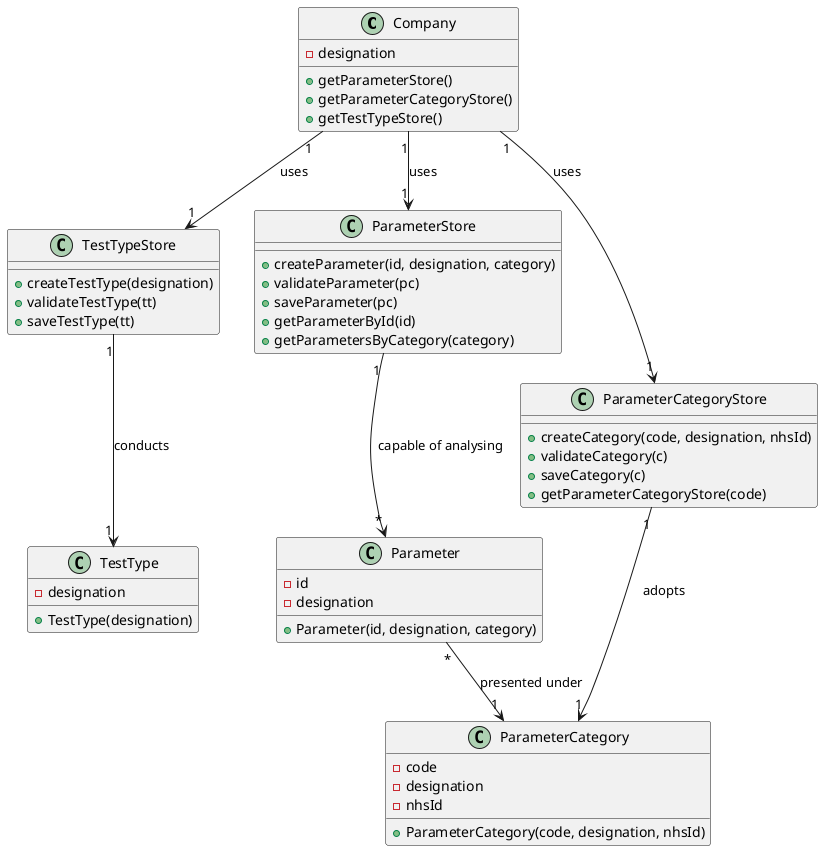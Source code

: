 @startuml
class Company
class TestTypeStore
class ParameterStore
class ParameterCategoryStore
class TestType
class Parameter
class ParameterCategory

class Company{
-designation
+getParameterStore()
+getParameterCategoryStore()
+getTestTypeStore()
}

class TestTypeStore{
+createTestType(designation)
+validateTestType(tt)
+saveTestType(tt)
}

class ParameterStore{
+createParameter(id, designation, category)
+validateParameter(pc)
+saveParameter(pc)
+getParameterById(id)
+getParametersByCategory(category)
}

class ParameterCategoryStore{
+createCategory(code, designation, nhsId)
+validateCategory(c)
+saveCategory(c)
+getParameterCategoryStore(code)
}

class Parameter {
-id
-designation
+Parameter(id, designation, category)
}

class ParameterCategory {
-code
-designation
-nhsId
+ParameterCategory(code, designation, nhsId)
}

class TestType{
-designation
+TestType(designation)
}

Company "1"-->"1" ParameterStore : uses
Company "1"-->"1" ParameterCategoryStore : uses
Company "1"-->"1" TestTypeStore : uses
TestTypeStore "1"-->"1" TestType : conducts
ParameterCategoryStore "1"-->"1" ParameterCategory: adopts
ParameterStore "1"-->"*" Parameter: capable of analysing
Parameter "*"-->"1" ParameterCategory : presented under



@enduml